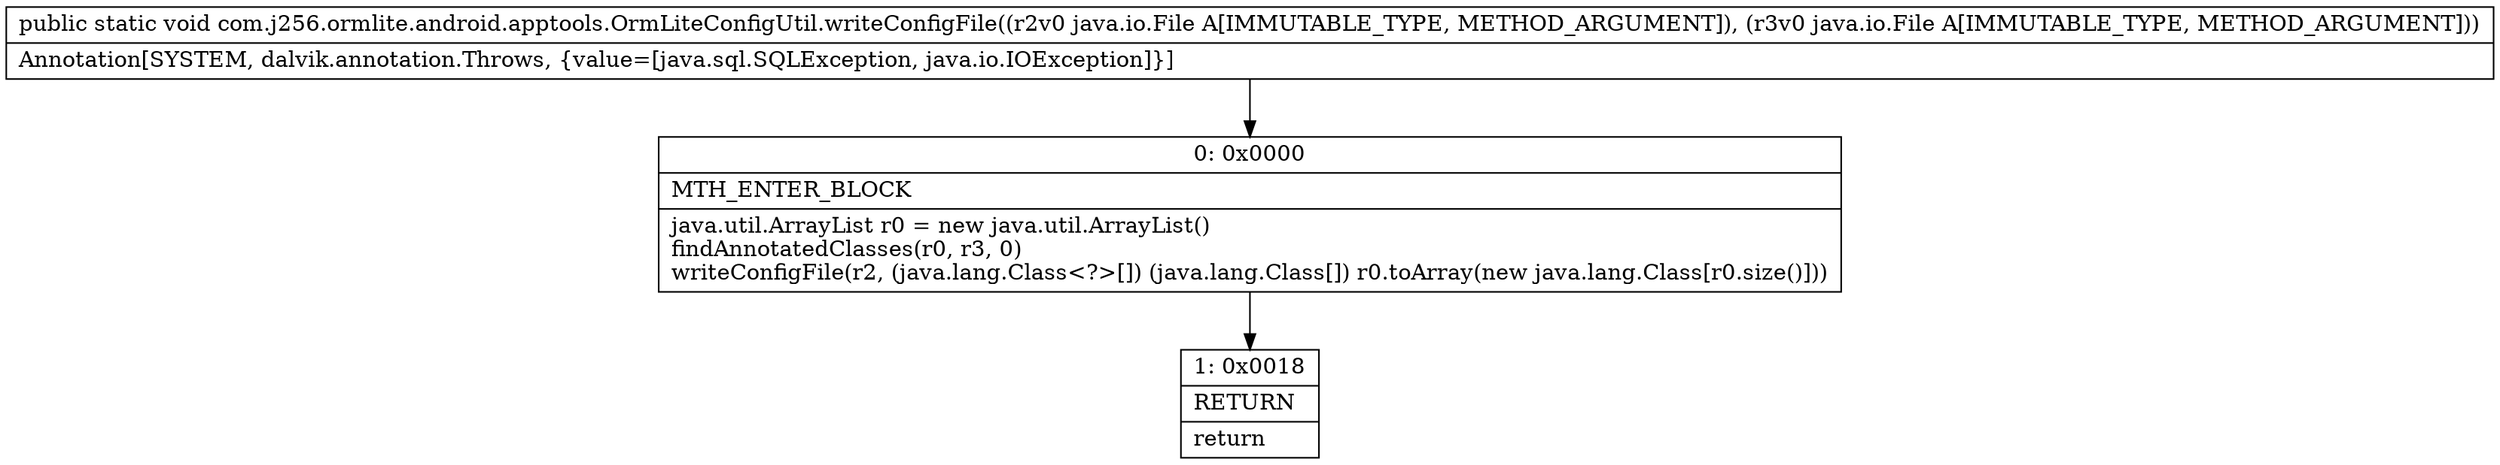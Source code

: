 digraph "CFG forcom.j256.ormlite.android.apptools.OrmLiteConfigUtil.writeConfigFile(Ljava\/io\/File;Ljava\/io\/File;)V" {
Node_0 [shape=record,label="{0\:\ 0x0000|MTH_ENTER_BLOCK\l|java.util.ArrayList r0 = new java.util.ArrayList()\lfindAnnotatedClasses(r0, r3, 0)\lwriteConfigFile(r2, (java.lang.Class\<?\>[]) (java.lang.Class[]) r0.toArray(new java.lang.Class[r0.size()]))\l}"];
Node_1 [shape=record,label="{1\:\ 0x0018|RETURN\l|return\l}"];
MethodNode[shape=record,label="{public static void com.j256.ormlite.android.apptools.OrmLiteConfigUtil.writeConfigFile((r2v0 java.io.File A[IMMUTABLE_TYPE, METHOD_ARGUMENT]), (r3v0 java.io.File A[IMMUTABLE_TYPE, METHOD_ARGUMENT]))  | Annotation[SYSTEM, dalvik.annotation.Throws, \{value=[java.sql.SQLException, java.io.IOException]\}]\l}"];
MethodNode -> Node_0;
Node_0 -> Node_1;
}

